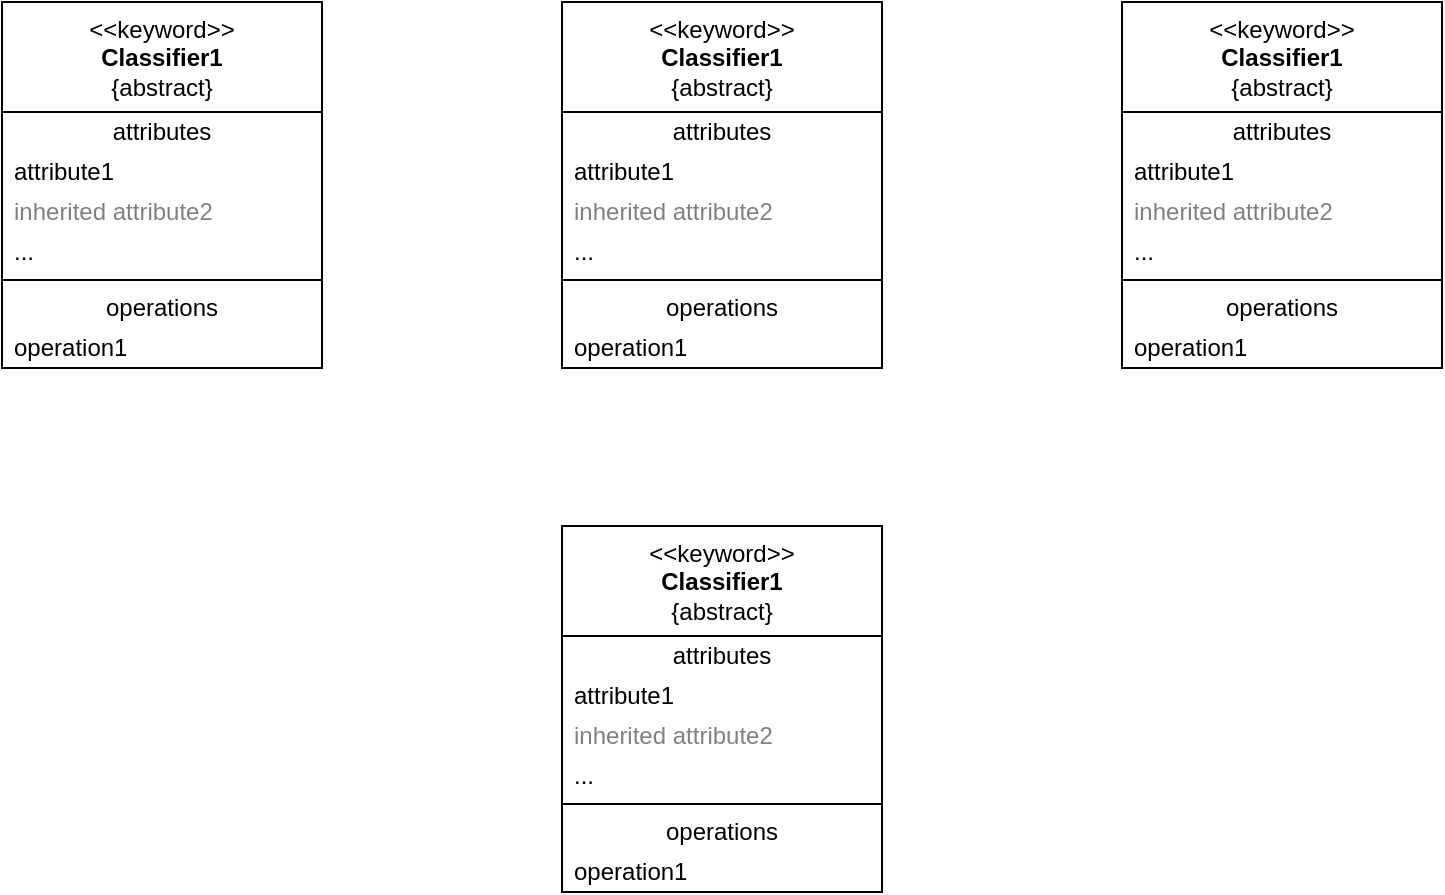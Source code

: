 <mxfile version="22.0.4" type="github">
  <diagram id="C5RBs43oDa-KdzZeNtuy" name="Page-1">
    <mxGraphModel dx="880" dy="453" grid="1" gridSize="10" guides="1" tooltips="1" connect="1" arrows="1" fold="1" page="1" pageScale="1" pageWidth="827" pageHeight="1169" math="0" shadow="0">
      <root>
        <mxCell id="WIyWlLk6GJQsqaUBKTNV-0" />
        <mxCell id="WIyWlLk6GJQsqaUBKTNV-1" parent="WIyWlLk6GJQsqaUBKTNV-0" />
        <mxCell id="dX04V7mZqAI7vEYGQD8L-40" value="&amp;lt;&amp;lt;keyword&amp;gt;&amp;gt;&lt;br&gt;&lt;b&gt;Classifier1&lt;/b&gt;&lt;br&gt;{abstract}" style="swimlane;fontStyle=0;align=center;verticalAlign=top;childLayout=stackLayout;horizontal=1;startSize=55;horizontalStack=0;resizeParent=1;resizeParentMax=0;resizeLast=0;collapsible=0;marginBottom=0;html=1;whiteSpace=wrap;" vertex="1" parent="WIyWlLk6GJQsqaUBKTNV-1">
          <mxGeometry x="320" y="402" width="160" height="183" as="geometry" />
        </mxCell>
        <mxCell id="dX04V7mZqAI7vEYGQD8L-41" value="attributes" style="text;html=1;strokeColor=none;fillColor=none;align=center;verticalAlign=middle;spacingLeft=4;spacingRight=4;overflow=hidden;rotatable=0;points=[[0,0.5],[1,0.5]];portConstraint=eastwest;whiteSpace=wrap;" vertex="1" parent="dX04V7mZqAI7vEYGQD8L-40">
          <mxGeometry y="55" width="160" height="20" as="geometry" />
        </mxCell>
        <mxCell id="dX04V7mZqAI7vEYGQD8L-42" value="attribute1" style="text;html=1;strokeColor=none;fillColor=none;align=left;verticalAlign=middle;spacingLeft=4;spacingRight=4;overflow=hidden;rotatable=0;points=[[0,0.5],[1,0.5]];portConstraint=eastwest;whiteSpace=wrap;" vertex="1" parent="dX04V7mZqAI7vEYGQD8L-40">
          <mxGeometry y="75" width="160" height="20" as="geometry" />
        </mxCell>
        <mxCell id="dX04V7mZqAI7vEYGQD8L-43" value="inherited attribute2" style="text;html=1;strokeColor=none;fillColor=none;align=left;verticalAlign=middle;spacingLeft=4;spacingRight=4;overflow=hidden;rotatable=0;points=[[0,0.5],[1,0.5]];portConstraint=eastwest;fontColor=#808080;whiteSpace=wrap;" vertex="1" parent="dX04V7mZqAI7vEYGQD8L-40">
          <mxGeometry y="95" width="160" height="20" as="geometry" />
        </mxCell>
        <mxCell id="dX04V7mZqAI7vEYGQD8L-44" value="..." style="text;html=1;strokeColor=none;fillColor=none;align=left;verticalAlign=middle;spacingLeft=4;spacingRight=4;overflow=hidden;rotatable=0;points=[[0,0.5],[1,0.5]];portConstraint=eastwest;whiteSpace=wrap;" vertex="1" parent="dX04V7mZqAI7vEYGQD8L-40">
          <mxGeometry y="115" width="160" height="20" as="geometry" />
        </mxCell>
        <mxCell id="dX04V7mZqAI7vEYGQD8L-45" value="" style="line;strokeWidth=1;fillColor=none;align=left;verticalAlign=middle;spacingTop=-1;spacingLeft=3;spacingRight=3;rotatable=0;labelPosition=right;points=[];portConstraint=eastwest;" vertex="1" parent="dX04V7mZqAI7vEYGQD8L-40">
          <mxGeometry y="135" width="160" height="8" as="geometry" />
        </mxCell>
        <mxCell id="dX04V7mZqAI7vEYGQD8L-46" value="operations" style="text;html=1;strokeColor=none;fillColor=none;align=center;verticalAlign=middle;spacingLeft=4;spacingRight=4;overflow=hidden;rotatable=0;points=[[0,0.5],[1,0.5]];portConstraint=eastwest;whiteSpace=wrap;" vertex="1" parent="dX04V7mZqAI7vEYGQD8L-40">
          <mxGeometry y="143" width="160" height="20" as="geometry" />
        </mxCell>
        <mxCell id="dX04V7mZqAI7vEYGQD8L-47" value="operation1" style="text;html=1;strokeColor=none;fillColor=none;align=left;verticalAlign=middle;spacingLeft=4;spacingRight=4;overflow=hidden;rotatable=0;points=[[0,0.5],[1,0.5]];portConstraint=eastwest;whiteSpace=wrap;" vertex="1" parent="dX04V7mZqAI7vEYGQD8L-40">
          <mxGeometry y="163" width="160" height="20" as="geometry" />
        </mxCell>
        <mxCell id="dX04V7mZqAI7vEYGQD8L-64" value="&amp;lt;&amp;lt;keyword&amp;gt;&amp;gt;&lt;br&gt;&lt;b&gt;Classifier1&lt;/b&gt;&lt;br&gt;{abstract}" style="swimlane;fontStyle=0;align=center;verticalAlign=top;childLayout=stackLayout;horizontal=1;startSize=55;horizontalStack=0;resizeParent=1;resizeParentMax=0;resizeLast=0;collapsible=0;marginBottom=0;html=1;whiteSpace=wrap;" vertex="1" parent="WIyWlLk6GJQsqaUBKTNV-1">
          <mxGeometry x="40" y="140" width="160" height="183" as="geometry" />
        </mxCell>
        <mxCell id="dX04V7mZqAI7vEYGQD8L-65" value="attributes" style="text;html=1;strokeColor=none;fillColor=none;align=center;verticalAlign=middle;spacingLeft=4;spacingRight=4;overflow=hidden;rotatable=0;points=[[0,0.5],[1,0.5]];portConstraint=eastwest;whiteSpace=wrap;" vertex="1" parent="dX04V7mZqAI7vEYGQD8L-64">
          <mxGeometry y="55" width="160" height="20" as="geometry" />
        </mxCell>
        <mxCell id="dX04V7mZqAI7vEYGQD8L-66" value="attribute1" style="text;html=1;strokeColor=none;fillColor=none;align=left;verticalAlign=middle;spacingLeft=4;spacingRight=4;overflow=hidden;rotatable=0;points=[[0,0.5],[1,0.5]];portConstraint=eastwest;whiteSpace=wrap;" vertex="1" parent="dX04V7mZqAI7vEYGQD8L-64">
          <mxGeometry y="75" width="160" height="20" as="geometry" />
        </mxCell>
        <mxCell id="dX04V7mZqAI7vEYGQD8L-67" value="inherited attribute2" style="text;html=1;strokeColor=none;fillColor=none;align=left;verticalAlign=middle;spacingLeft=4;spacingRight=4;overflow=hidden;rotatable=0;points=[[0,0.5],[1,0.5]];portConstraint=eastwest;fontColor=#808080;whiteSpace=wrap;" vertex="1" parent="dX04V7mZqAI7vEYGQD8L-64">
          <mxGeometry y="95" width="160" height="20" as="geometry" />
        </mxCell>
        <mxCell id="dX04V7mZqAI7vEYGQD8L-68" value="..." style="text;html=1;strokeColor=none;fillColor=none;align=left;verticalAlign=middle;spacingLeft=4;spacingRight=4;overflow=hidden;rotatable=0;points=[[0,0.5],[1,0.5]];portConstraint=eastwest;whiteSpace=wrap;" vertex="1" parent="dX04V7mZqAI7vEYGQD8L-64">
          <mxGeometry y="115" width="160" height="20" as="geometry" />
        </mxCell>
        <mxCell id="dX04V7mZqAI7vEYGQD8L-69" value="" style="line;strokeWidth=1;fillColor=none;align=left;verticalAlign=middle;spacingTop=-1;spacingLeft=3;spacingRight=3;rotatable=0;labelPosition=right;points=[];portConstraint=eastwest;" vertex="1" parent="dX04V7mZqAI7vEYGQD8L-64">
          <mxGeometry y="135" width="160" height="8" as="geometry" />
        </mxCell>
        <mxCell id="dX04V7mZqAI7vEYGQD8L-70" value="operations" style="text;html=1;strokeColor=none;fillColor=none;align=center;verticalAlign=middle;spacingLeft=4;spacingRight=4;overflow=hidden;rotatable=0;points=[[0,0.5],[1,0.5]];portConstraint=eastwest;whiteSpace=wrap;" vertex="1" parent="dX04V7mZqAI7vEYGQD8L-64">
          <mxGeometry y="143" width="160" height="20" as="geometry" />
        </mxCell>
        <mxCell id="dX04V7mZqAI7vEYGQD8L-71" value="operation1" style="text;html=1;strokeColor=none;fillColor=none;align=left;verticalAlign=middle;spacingLeft=4;spacingRight=4;overflow=hidden;rotatable=0;points=[[0,0.5],[1,0.5]];portConstraint=eastwest;whiteSpace=wrap;" vertex="1" parent="dX04V7mZqAI7vEYGQD8L-64">
          <mxGeometry y="163" width="160" height="20" as="geometry" />
        </mxCell>
        <mxCell id="dX04V7mZqAI7vEYGQD8L-72" value="&amp;lt;&amp;lt;keyword&amp;gt;&amp;gt;&lt;br&gt;&lt;b&gt;Classifier1&lt;/b&gt;&lt;br&gt;{abstract}" style="swimlane;fontStyle=0;align=center;verticalAlign=top;childLayout=stackLayout;horizontal=1;startSize=55;horizontalStack=0;resizeParent=1;resizeParentMax=0;resizeLast=0;collapsible=0;marginBottom=0;html=1;whiteSpace=wrap;" vertex="1" parent="WIyWlLk6GJQsqaUBKTNV-1">
          <mxGeometry x="320" y="140" width="160" height="183" as="geometry" />
        </mxCell>
        <mxCell id="dX04V7mZqAI7vEYGQD8L-73" value="attributes" style="text;html=1;strokeColor=none;fillColor=none;align=center;verticalAlign=middle;spacingLeft=4;spacingRight=4;overflow=hidden;rotatable=0;points=[[0,0.5],[1,0.5]];portConstraint=eastwest;whiteSpace=wrap;" vertex="1" parent="dX04V7mZqAI7vEYGQD8L-72">
          <mxGeometry y="55" width="160" height="20" as="geometry" />
        </mxCell>
        <mxCell id="dX04V7mZqAI7vEYGQD8L-74" value="attribute1" style="text;html=1;strokeColor=none;fillColor=none;align=left;verticalAlign=middle;spacingLeft=4;spacingRight=4;overflow=hidden;rotatable=0;points=[[0,0.5],[1,0.5]];portConstraint=eastwest;whiteSpace=wrap;" vertex="1" parent="dX04V7mZqAI7vEYGQD8L-72">
          <mxGeometry y="75" width="160" height="20" as="geometry" />
        </mxCell>
        <mxCell id="dX04V7mZqAI7vEYGQD8L-75" value="inherited attribute2" style="text;html=1;strokeColor=none;fillColor=none;align=left;verticalAlign=middle;spacingLeft=4;spacingRight=4;overflow=hidden;rotatable=0;points=[[0,0.5],[1,0.5]];portConstraint=eastwest;fontColor=#808080;whiteSpace=wrap;" vertex="1" parent="dX04V7mZqAI7vEYGQD8L-72">
          <mxGeometry y="95" width="160" height="20" as="geometry" />
        </mxCell>
        <mxCell id="dX04V7mZqAI7vEYGQD8L-76" value="..." style="text;html=1;strokeColor=none;fillColor=none;align=left;verticalAlign=middle;spacingLeft=4;spacingRight=4;overflow=hidden;rotatable=0;points=[[0,0.5],[1,0.5]];portConstraint=eastwest;whiteSpace=wrap;" vertex="1" parent="dX04V7mZqAI7vEYGQD8L-72">
          <mxGeometry y="115" width="160" height="20" as="geometry" />
        </mxCell>
        <mxCell id="dX04V7mZqAI7vEYGQD8L-77" value="" style="line;strokeWidth=1;fillColor=none;align=left;verticalAlign=middle;spacingTop=-1;spacingLeft=3;spacingRight=3;rotatable=0;labelPosition=right;points=[];portConstraint=eastwest;" vertex="1" parent="dX04V7mZqAI7vEYGQD8L-72">
          <mxGeometry y="135" width="160" height="8" as="geometry" />
        </mxCell>
        <mxCell id="dX04V7mZqAI7vEYGQD8L-78" value="operations" style="text;html=1;strokeColor=none;fillColor=none;align=center;verticalAlign=middle;spacingLeft=4;spacingRight=4;overflow=hidden;rotatable=0;points=[[0,0.5],[1,0.5]];portConstraint=eastwest;whiteSpace=wrap;" vertex="1" parent="dX04V7mZqAI7vEYGQD8L-72">
          <mxGeometry y="143" width="160" height="20" as="geometry" />
        </mxCell>
        <mxCell id="dX04V7mZqAI7vEYGQD8L-79" value="operation1" style="text;html=1;strokeColor=none;fillColor=none;align=left;verticalAlign=middle;spacingLeft=4;spacingRight=4;overflow=hidden;rotatable=0;points=[[0,0.5],[1,0.5]];portConstraint=eastwest;whiteSpace=wrap;" vertex="1" parent="dX04V7mZqAI7vEYGQD8L-72">
          <mxGeometry y="163" width="160" height="20" as="geometry" />
        </mxCell>
        <mxCell id="dX04V7mZqAI7vEYGQD8L-80" value="&amp;lt;&amp;lt;keyword&amp;gt;&amp;gt;&lt;br&gt;&lt;b&gt;Classifier1&lt;/b&gt;&lt;br&gt;{abstract}" style="swimlane;fontStyle=0;align=center;verticalAlign=top;childLayout=stackLayout;horizontal=1;startSize=55;horizontalStack=0;resizeParent=1;resizeParentMax=0;resizeLast=0;collapsible=0;marginBottom=0;html=1;whiteSpace=wrap;" vertex="1" parent="WIyWlLk6GJQsqaUBKTNV-1">
          <mxGeometry x="600" y="140" width="160" height="183" as="geometry" />
        </mxCell>
        <mxCell id="dX04V7mZqAI7vEYGQD8L-81" value="attributes" style="text;html=1;strokeColor=none;fillColor=none;align=center;verticalAlign=middle;spacingLeft=4;spacingRight=4;overflow=hidden;rotatable=0;points=[[0,0.5],[1,0.5]];portConstraint=eastwest;whiteSpace=wrap;" vertex="1" parent="dX04V7mZqAI7vEYGQD8L-80">
          <mxGeometry y="55" width="160" height="20" as="geometry" />
        </mxCell>
        <mxCell id="dX04V7mZqAI7vEYGQD8L-82" value="attribute1" style="text;html=1;strokeColor=none;fillColor=none;align=left;verticalAlign=middle;spacingLeft=4;spacingRight=4;overflow=hidden;rotatable=0;points=[[0,0.5],[1,0.5]];portConstraint=eastwest;whiteSpace=wrap;" vertex="1" parent="dX04V7mZqAI7vEYGQD8L-80">
          <mxGeometry y="75" width="160" height="20" as="geometry" />
        </mxCell>
        <mxCell id="dX04V7mZqAI7vEYGQD8L-83" value="inherited attribute2" style="text;html=1;strokeColor=none;fillColor=none;align=left;verticalAlign=middle;spacingLeft=4;spacingRight=4;overflow=hidden;rotatable=0;points=[[0,0.5],[1,0.5]];portConstraint=eastwest;fontColor=#808080;whiteSpace=wrap;" vertex="1" parent="dX04V7mZqAI7vEYGQD8L-80">
          <mxGeometry y="95" width="160" height="20" as="geometry" />
        </mxCell>
        <mxCell id="dX04V7mZqAI7vEYGQD8L-84" value="..." style="text;html=1;strokeColor=none;fillColor=none;align=left;verticalAlign=middle;spacingLeft=4;spacingRight=4;overflow=hidden;rotatable=0;points=[[0,0.5],[1,0.5]];portConstraint=eastwest;whiteSpace=wrap;" vertex="1" parent="dX04V7mZqAI7vEYGQD8L-80">
          <mxGeometry y="115" width="160" height="20" as="geometry" />
        </mxCell>
        <mxCell id="dX04V7mZqAI7vEYGQD8L-85" value="" style="line;strokeWidth=1;fillColor=none;align=left;verticalAlign=middle;spacingTop=-1;spacingLeft=3;spacingRight=3;rotatable=0;labelPosition=right;points=[];portConstraint=eastwest;" vertex="1" parent="dX04V7mZqAI7vEYGQD8L-80">
          <mxGeometry y="135" width="160" height="8" as="geometry" />
        </mxCell>
        <mxCell id="dX04V7mZqAI7vEYGQD8L-86" value="operations" style="text;html=1;strokeColor=none;fillColor=none;align=center;verticalAlign=middle;spacingLeft=4;spacingRight=4;overflow=hidden;rotatable=0;points=[[0,0.5],[1,0.5]];portConstraint=eastwest;whiteSpace=wrap;" vertex="1" parent="dX04V7mZqAI7vEYGQD8L-80">
          <mxGeometry y="143" width="160" height="20" as="geometry" />
        </mxCell>
        <mxCell id="dX04V7mZqAI7vEYGQD8L-87" value="operation1" style="text;html=1;strokeColor=none;fillColor=none;align=left;verticalAlign=middle;spacingLeft=4;spacingRight=4;overflow=hidden;rotatable=0;points=[[0,0.5],[1,0.5]];portConstraint=eastwest;whiteSpace=wrap;" vertex="1" parent="dX04V7mZqAI7vEYGQD8L-80">
          <mxGeometry y="163" width="160" height="20" as="geometry" />
        </mxCell>
      </root>
    </mxGraphModel>
  </diagram>
</mxfile>
